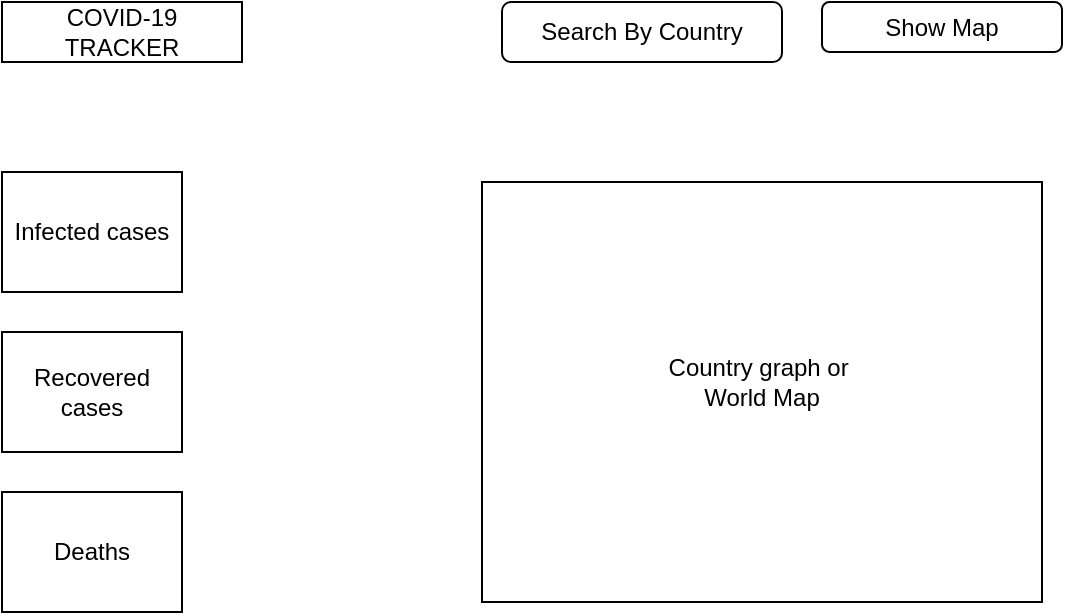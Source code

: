 <mxfile version="13.5.8" type="device"><diagram id="Hyxm4lfBcAxf-GV_eIHp" name="Page-1"><mxGraphModel dx="868" dy="450" grid="1" gridSize="10" guides="1" tooltips="1" connect="1" arrows="1" fold="1" page="1" pageScale="1" pageWidth="850" pageHeight="1100" math="0" shadow="0"><root><mxCell id="0"/><mxCell id="1" parent="0"/><mxCell id="PcL5ceVQJR8JzHmD1FgD-1" value="" style="rounded=0;whiteSpace=wrap;html=1;" vertex="1" parent="1"><mxGeometry x="40" y="35" width="120" height="30" as="geometry"/></mxCell><mxCell id="PcL5ceVQJR8JzHmD1FgD-2" value="COVID-19 TRACKER&lt;br&gt;" style="text;html=1;strokeColor=none;fillColor=none;align=center;verticalAlign=middle;whiteSpace=wrap;rounded=0;" vertex="1" parent="1"><mxGeometry x="100" y="40" height="20" as="geometry"/></mxCell><mxCell id="PcL5ceVQJR8JzHmD1FgD-8" value="Search By Country" style="rounded=1;whiteSpace=wrap;html=1;" vertex="1" parent="1"><mxGeometry x="290" y="35" width="140" height="30" as="geometry"/></mxCell><mxCell id="PcL5ceVQJR8JzHmD1FgD-12" value="" style="rounded=0;whiteSpace=wrap;html=1;" vertex="1" parent="1"><mxGeometry x="280" y="125" width="280" height="210" as="geometry"/></mxCell><mxCell id="PcL5ceVQJR8JzHmD1FgD-13" value="Country graph or&amp;nbsp;&lt;br&gt;World Map" style="text;html=1;strokeColor=none;fillColor=none;align=center;verticalAlign=middle;whiteSpace=wrap;rounded=0;" vertex="1" parent="1"><mxGeometry x="350" y="197.5" width="140" height="55" as="geometry"/></mxCell><mxCell id="PcL5ceVQJR8JzHmD1FgD-15" value="Infected cases" style="rounded=0;whiteSpace=wrap;html=1;" vertex="1" parent="1"><mxGeometry x="40" y="120" width="90" height="60" as="geometry"/></mxCell><mxCell id="PcL5ceVQJR8JzHmD1FgD-16" value="Recovered cases" style="rounded=0;whiteSpace=wrap;html=1;" vertex="1" parent="1"><mxGeometry x="40" y="200" width="90" height="60" as="geometry"/></mxCell><mxCell id="PcL5ceVQJR8JzHmD1FgD-17" value="Deaths" style="rounded=0;whiteSpace=wrap;html=1;" vertex="1" parent="1"><mxGeometry x="40" y="280" width="90" height="60" as="geometry"/></mxCell><mxCell id="PcL5ceVQJR8JzHmD1FgD-19" value="Show Map" style="rounded=1;whiteSpace=wrap;html=1;" vertex="1" parent="1"><mxGeometry x="450" y="35" width="120" height="25" as="geometry"/></mxCell></root></mxGraphModel></diagram></mxfile>